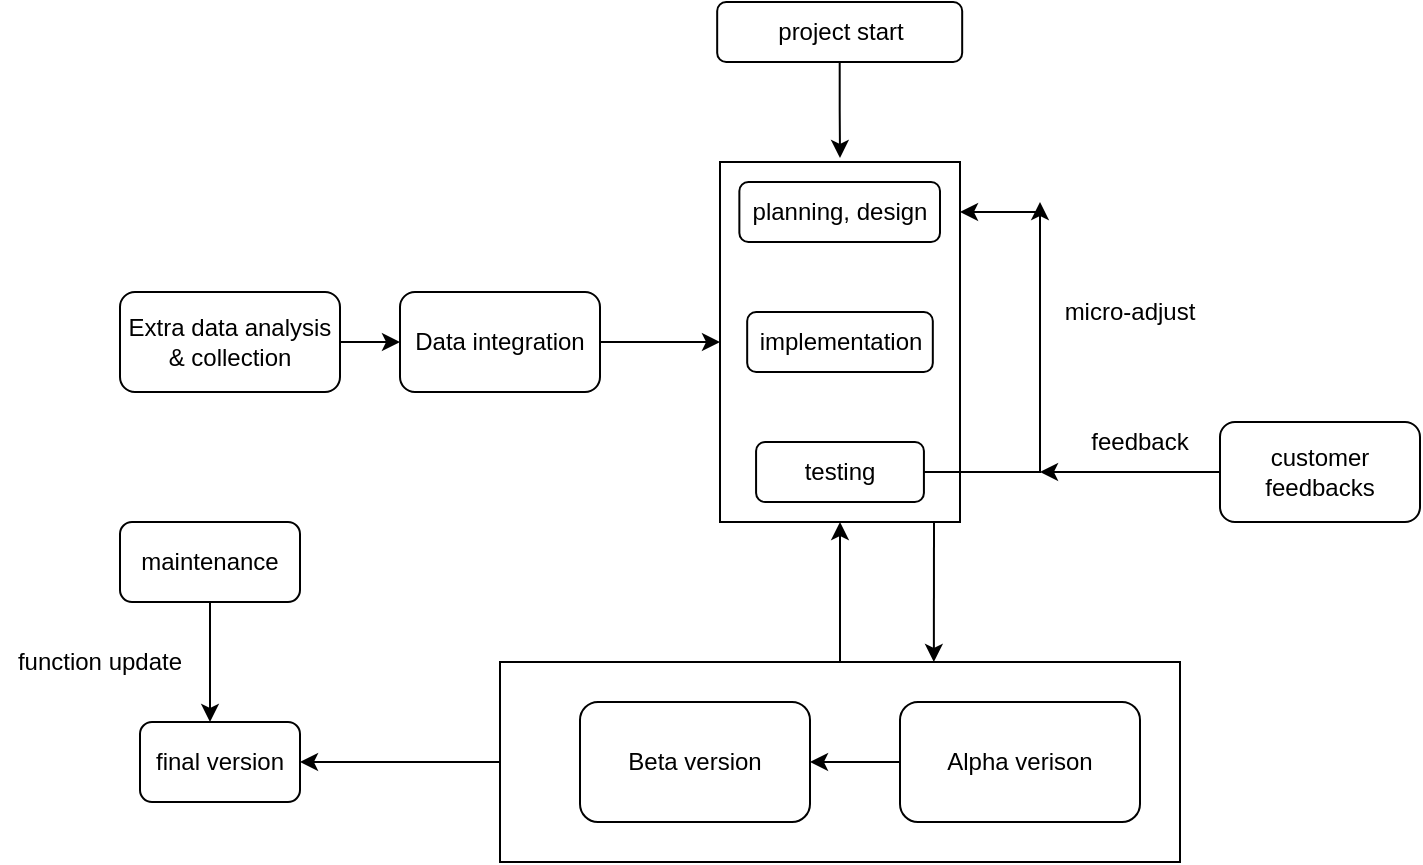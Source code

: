 <mxfile version="14.5.4" type="github">
  <diagram id="C5RBs43oDa-KdzZeNtuy" name="Page-1">
    <mxGraphModel dx="1662" dy="794" grid="1" gridSize="10" guides="1" tooltips="1" connect="1" arrows="1" fold="1" page="1" pageScale="1" pageWidth="827" pageHeight="1169" math="0" shadow="0">
      <root>
        <mxCell id="WIyWlLk6GJQsqaUBKTNV-0" />
        <mxCell id="WIyWlLk6GJQsqaUBKTNV-1" parent="WIyWlLk6GJQsqaUBKTNV-0" />
        <mxCell id="FZvW9mFSP_NeP_rCgOgR-31" value="" style="rounded=0;whiteSpace=wrap;html=1;" parent="WIyWlLk6GJQsqaUBKTNV-1" vertex="1">
          <mxGeometry x="440" y="100" width="120" height="180" as="geometry" />
        </mxCell>
        <mxCell id="FZvW9mFSP_NeP_rCgOgR-23" value="" style="edgeStyle=orthogonalEdgeStyle;rounded=0;orthogonalLoop=1;jettySize=auto;html=1;" parent="WIyWlLk6GJQsqaUBKTNV-1" source="WIyWlLk6GJQsqaUBKTNV-3" edge="1">
          <mxGeometry relative="1" as="geometry">
            <mxPoint x="500" y="98" as="targetPoint" />
          </mxGeometry>
        </mxCell>
        <mxCell id="WIyWlLk6GJQsqaUBKTNV-3" value="project start" style="rounded=1;whiteSpace=wrap;html=1;fontSize=12;glass=0;strokeWidth=1;shadow=0;" parent="WIyWlLk6GJQsqaUBKTNV-1" vertex="1">
          <mxGeometry x="438.59" y="20" width="122.5" height="30" as="geometry" />
        </mxCell>
        <mxCell id="FZvW9mFSP_NeP_rCgOgR-29" value="" style="edgeStyle=orthogonalEdgeStyle;rounded=0;orthogonalLoop=1;jettySize=auto;html=1;" parent="WIyWlLk6GJQsqaUBKTNV-1" source="FZvW9mFSP_NeP_rCgOgR-10" target="FZvW9mFSP_NeP_rCgOgR-31" edge="1">
          <mxGeometry relative="1" as="geometry">
            <mxPoint x="400" y="190" as="targetPoint" />
          </mxGeometry>
        </mxCell>
        <mxCell id="FZvW9mFSP_NeP_rCgOgR-10" value="Data integration" style="rounded=1;whiteSpace=wrap;html=1;" parent="WIyWlLk6GJQsqaUBKTNV-1" vertex="1">
          <mxGeometry x="280" y="165" width="100" height="50" as="geometry" />
        </mxCell>
        <mxCell id="FZvW9mFSP_NeP_rCgOgR-13" value="" style="edgeStyle=orthogonalEdgeStyle;rounded=0;orthogonalLoop=1;jettySize=auto;html=1;" parent="WIyWlLk6GJQsqaUBKTNV-1" source="FZvW9mFSP_NeP_rCgOgR-11" target="FZvW9mFSP_NeP_rCgOgR-10" edge="1">
          <mxGeometry relative="1" as="geometry" />
        </mxCell>
        <mxCell id="FZvW9mFSP_NeP_rCgOgR-11" value="Extra data analysis &amp;amp; collection" style="rounded=1;whiteSpace=wrap;html=1;" parent="WIyWlLk6GJQsqaUBKTNV-1" vertex="1">
          <mxGeometry x="140" y="165" width="110" height="50" as="geometry" />
        </mxCell>
        <mxCell id="FZvW9mFSP_NeP_rCgOgR-42" value="" style="edgeStyle=orthogonalEdgeStyle;rounded=0;orthogonalLoop=1;jettySize=auto;html=1;" parent="WIyWlLk6GJQsqaUBKTNV-1" source="FZvW9mFSP_NeP_rCgOgR-21" edge="1">
          <mxGeometry relative="1" as="geometry">
            <mxPoint x="600" y="255" as="targetPoint" />
          </mxGeometry>
        </mxCell>
        <mxCell id="FZvW9mFSP_NeP_rCgOgR-21" value="customer feedbacks" style="rounded=1;whiteSpace=wrap;html=1;" parent="WIyWlLk6GJQsqaUBKTNV-1" vertex="1">
          <mxGeometry x="690" y="230" width="100" height="50" as="geometry" />
        </mxCell>
        <mxCell id="FZvW9mFSP_NeP_rCgOgR-39" style="edgeStyle=orthogonalEdgeStyle;rounded=0;orthogonalLoop=1;jettySize=auto;html=1;exitX=1;exitY=0.5;exitDx=0;exitDy=0;" parent="WIyWlLk6GJQsqaUBKTNV-1" edge="1">
          <mxGeometry relative="1" as="geometry">
            <mxPoint x="560" y="125" as="targetPoint" />
            <mxPoint x="600" y="125" as="sourcePoint" />
            <Array as="points">
              <mxPoint x="560" y="125" />
              <mxPoint x="560" y="125" />
            </Array>
          </mxGeometry>
        </mxCell>
        <mxCell id="FZvW9mFSP_NeP_rCgOgR-22" value="planning, design" style="rounded=1;whiteSpace=wrap;html=1;" parent="WIyWlLk6GJQsqaUBKTNV-1" vertex="1">
          <mxGeometry x="449.68" y="110" width="100.32" height="30" as="geometry" />
        </mxCell>
        <mxCell id="FZvW9mFSP_NeP_rCgOgR-25" value="implementation" style="rounded=1;whiteSpace=wrap;html=1;" parent="WIyWlLk6GJQsqaUBKTNV-1" vertex="1">
          <mxGeometry x="453.59" y="175" width="92.82" height="30" as="geometry" />
        </mxCell>
        <mxCell id="FZvW9mFSP_NeP_rCgOgR-32" style="edgeStyle=orthogonalEdgeStyle;rounded=0;orthogonalLoop=1;jettySize=auto;html=1;" parent="WIyWlLk6GJQsqaUBKTNV-1" source="FZvW9mFSP_NeP_rCgOgR-27" edge="1">
          <mxGeometry relative="1" as="geometry">
            <mxPoint x="600" y="120" as="targetPoint" />
            <Array as="points">
              <mxPoint x="600" y="255" />
            </Array>
          </mxGeometry>
        </mxCell>
        <mxCell id="FZvW9mFSP_NeP_rCgOgR-27" value="testing" style="rounded=1;whiteSpace=wrap;html=1;" parent="WIyWlLk6GJQsqaUBKTNV-1" vertex="1">
          <mxGeometry x="458.04" y="240" width="83.92" height="30" as="geometry" />
        </mxCell>
        <mxCell id="FZvW9mFSP_NeP_rCgOgR-44" value="feedback" style="text;html=1;strokeColor=none;fillColor=none;align=center;verticalAlign=middle;whiteSpace=wrap;rounded=0;" parent="WIyWlLk6GJQsqaUBKTNV-1" vertex="1">
          <mxGeometry x="630" y="230" width="40" height="20" as="geometry" />
        </mxCell>
        <mxCell id="FZvW9mFSP_NeP_rCgOgR-45" value="micro-adjust" style="text;html=1;strokeColor=none;fillColor=none;align=center;verticalAlign=middle;whiteSpace=wrap;rounded=0;" parent="WIyWlLk6GJQsqaUBKTNV-1" vertex="1">
          <mxGeometry x="610" y="165" width="70" height="20" as="geometry" />
        </mxCell>
        <mxCell id="FZvW9mFSP_NeP_rCgOgR-54" value="" style="edgeStyle=orthogonalEdgeStyle;rounded=0;orthogonalLoop=1;jettySize=auto;html=1;" parent="WIyWlLk6GJQsqaUBKTNV-1" source="FZvW9mFSP_NeP_rCgOgR-46" target="FZvW9mFSP_NeP_rCgOgR-31" edge="1">
          <mxGeometry relative="1" as="geometry" />
        </mxCell>
        <mxCell id="FZvW9mFSP_NeP_rCgOgR-59" value="" style="edgeStyle=orthogonalEdgeStyle;rounded=0;orthogonalLoop=1;jettySize=auto;html=1;" parent="WIyWlLk6GJQsqaUBKTNV-1" source="FZvW9mFSP_NeP_rCgOgR-46" edge="1">
          <mxGeometry relative="1" as="geometry">
            <mxPoint x="230" y="400" as="targetPoint" />
            <Array as="points">
              <mxPoint x="370" y="400" />
              <mxPoint x="370" y="400" />
            </Array>
          </mxGeometry>
        </mxCell>
        <mxCell id="FZvW9mFSP_NeP_rCgOgR-46" value="" style="rounded=0;whiteSpace=wrap;html=1;" parent="WIyWlLk6GJQsqaUBKTNV-1" vertex="1">
          <mxGeometry x="330" y="350" width="340" height="100" as="geometry" />
        </mxCell>
        <mxCell id="FZvW9mFSP_NeP_rCgOgR-53" value="" style="edgeStyle=orthogonalEdgeStyle;rounded=0;orthogonalLoop=1;jettySize=auto;html=1;" parent="WIyWlLk6GJQsqaUBKTNV-1" source="FZvW9mFSP_NeP_rCgOgR-49" target="FZvW9mFSP_NeP_rCgOgR-52" edge="1">
          <mxGeometry relative="1" as="geometry" />
        </mxCell>
        <mxCell id="FZvW9mFSP_NeP_rCgOgR-49" value="Alpha verison" style="rounded=1;whiteSpace=wrap;html=1;" parent="WIyWlLk6GJQsqaUBKTNV-1" vertex="1">
          <mxGeometry x="530" y="370" width="120" height="60" as="geometry" />
        </mxCell>
        <mxCell id="FZvW9mFSP_NeP_rCgOgR-52" value="Beta version" style="whiteSpace=wrap;html=1;rounded=1;" parent="WIyWlLk6GJQsqaUBKTNV-1" vertex="1">
          <mxGeometry x="370" y="370" width="115" height="60" as="geometry" />
        </mxCell>
        <mxCell id="FZvW9mFSP_NeP_rCgOgR-61" value="final version" style="rounded=1;whiteSpace=wrap;html=1;" parent="WIyWlLk6GJQsqaUBKTNV-1" vertex="1">
          <mxGeometry x="150" y="380" width="80" height="40" as="geometry" />
        </mxCell>
        <mxCell id="vBAL-ke4prz63M_j4GsE-0" value="" style="endArrow=classic;html=1;entryX=0.638;entryY=0;entryDx=0;entryDy=0;entryPerimeter=0;" parent="WIyWlLk6GJQsqaUBKTNV-1" target="FZvW9mFSP_NeP_rCgOgR-46" edge="1">
          <mxGeometry width="50" height="50" relative="1" as="geometry">
            <mxPoint x="547" y="280" as="sourcePoint" />
            <mxPoint x="440" y="370" as="targetPoint" />
          </mxGeometry>
        </mxCell>
        <mxCell id="lViyymUoWaHsz7RG8nmT-1" value="" style="edgeStyle=orthogonalEdgeStyle;rounded=0;orthogonalLoop=1;jettySize=auto;html=1;" parent="WIyWlLk6GJQsqaUBKTNV-1" source="lViyymUoWaHsz7RG8nmT-0" target="FZvW9mFSP_NeP_rCgOgR-61" edge="1">
          <mxGeometry relative="1" as="geometry">
            <Array as="points">
              <mxPoint x="185" y="370" />
              <mxPoint x="185" y="370" />
            </Array>
          </mxGeometry>
        </mxCell>
        <mxCell id="lViyymUoWaHsz7RG8nmT-0" value="maintenance" style="rounded=1;whiteSpace=wrap;html=1;" parent="WIyWlLk6GJQsqaUBKTNV-1" vertex="1">
          <mxGeometry x="140" y="280" width="90" height="40" as="geometry" />
        </mxCell>
        <mxCell id="lViyymUoWaHsz7RG8nmT-2" value="function update" style="text;html=1;strokeColor=none;fillColor=none;align=center;verticalAlign=middle;whiteSpace=wrap;rounded=0;" parent="WIyWlLk6GJQsqaUBKTNV-1" vertex="1">
          <mxGeometry x="80" y="340" width="100" height="20" as="geometry" />
        </mxCell>
      </root>
    </mxGraphModel>
  </diagram>
</mxfile>
